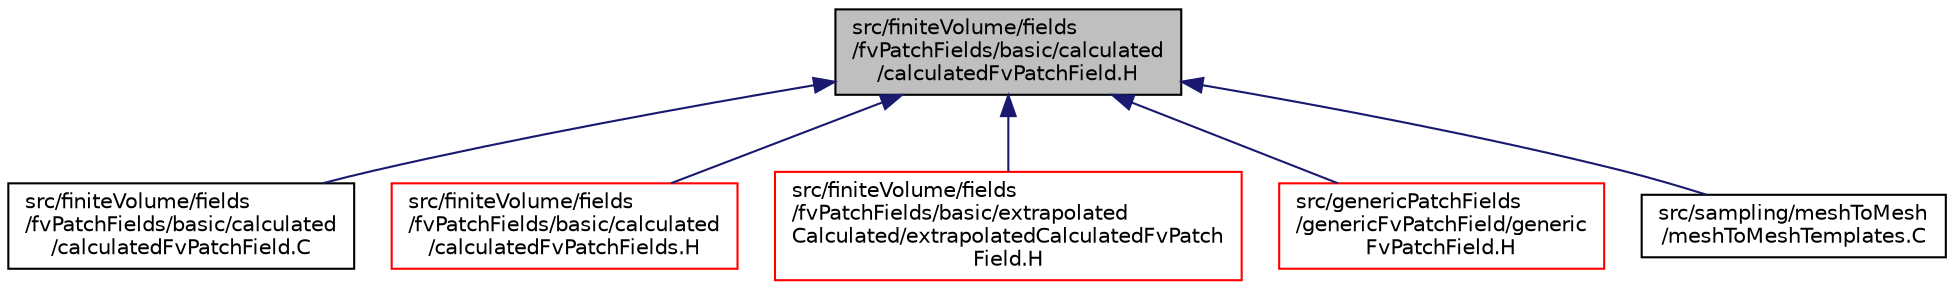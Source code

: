 digraph "src/finiteVolume/fields/fvPatchFields/basic/calculated/calculatedFvPatchField.H"
{
  bgcolor="transparent";
  edge [fontname="Helvetica",fontsize="10",labelfontname="Helvetica",labelfontsize="10"];
  node [fontname="Helvetica",fontsize="10",shape=record];
  Node1 [label="src/finiteVolume/fields\l/fvPatchFields/basic/calculated\l/calculatedFvPatchField.H",height=0.2,width=0.4,color="black", fillcolor="grey75", style="filled" fontcolor="black"];
  Node1 -> Node2 [dir="back",color="midnightblue",fontsize="10",style="solid",fontname="Helvetica"];
  Node2 [label="src/finiteVolume/fields\l/fvPatchFields/basic/calculated\l/calculatedFvPatchField.C",height=0.2,width=0.4,color="black",URL="$calculatedFvPatchField_8C.html"];
  Node1 -> Node3 [dir="back",color="midnightblue",fontsize="10",style="solid",fontname="Helvetica"];
  Node3 [label="src/finiteVolume/fields\l/fvPatchFields/basic/calculated\l/calculatedFvPatchFields.H",height=0.2,width=0.4,color="red",URL="$calculatedFvPatchFields_8H.html"];
  Node1 -> Node4 [dir="back",color="midnightblue",fontsize="10",style="solid",fontname="Helvetica"];
  Node4 [label="src/finiteVolume/fields\l/fvPatchFields/basic/extrapolated\lCalculated/extrapolatedCalculatedFvPatch\lField.H",height=0.2,width=0.4,color="red",URL="$extrapolatedCalculatedFvPatchField_8H.html"];
  Node1 -> Node5 [dir="back",color="midnightblue",fontsize="10",style="solid",fontname="Helvetica"];
  Node5 [label="src/genericPatchFields\l/genericFvPatchField/generic\lFvPatchField.H",height=0.2,width=0.4,color="red",URL="$genericFvPatchField_8H.html"];
  Node1 -> Node6 [dir="back",color="midnightblue",fontsize="10",style="solid",fontname="Helvetica"];
  Node6 [label="src/sampling/meshToMesh\l/meshToMeshTemplates.C",height=0.2,width=0.4,color="black",URL="$meshToMeshTemplates_8C.html"];
}
